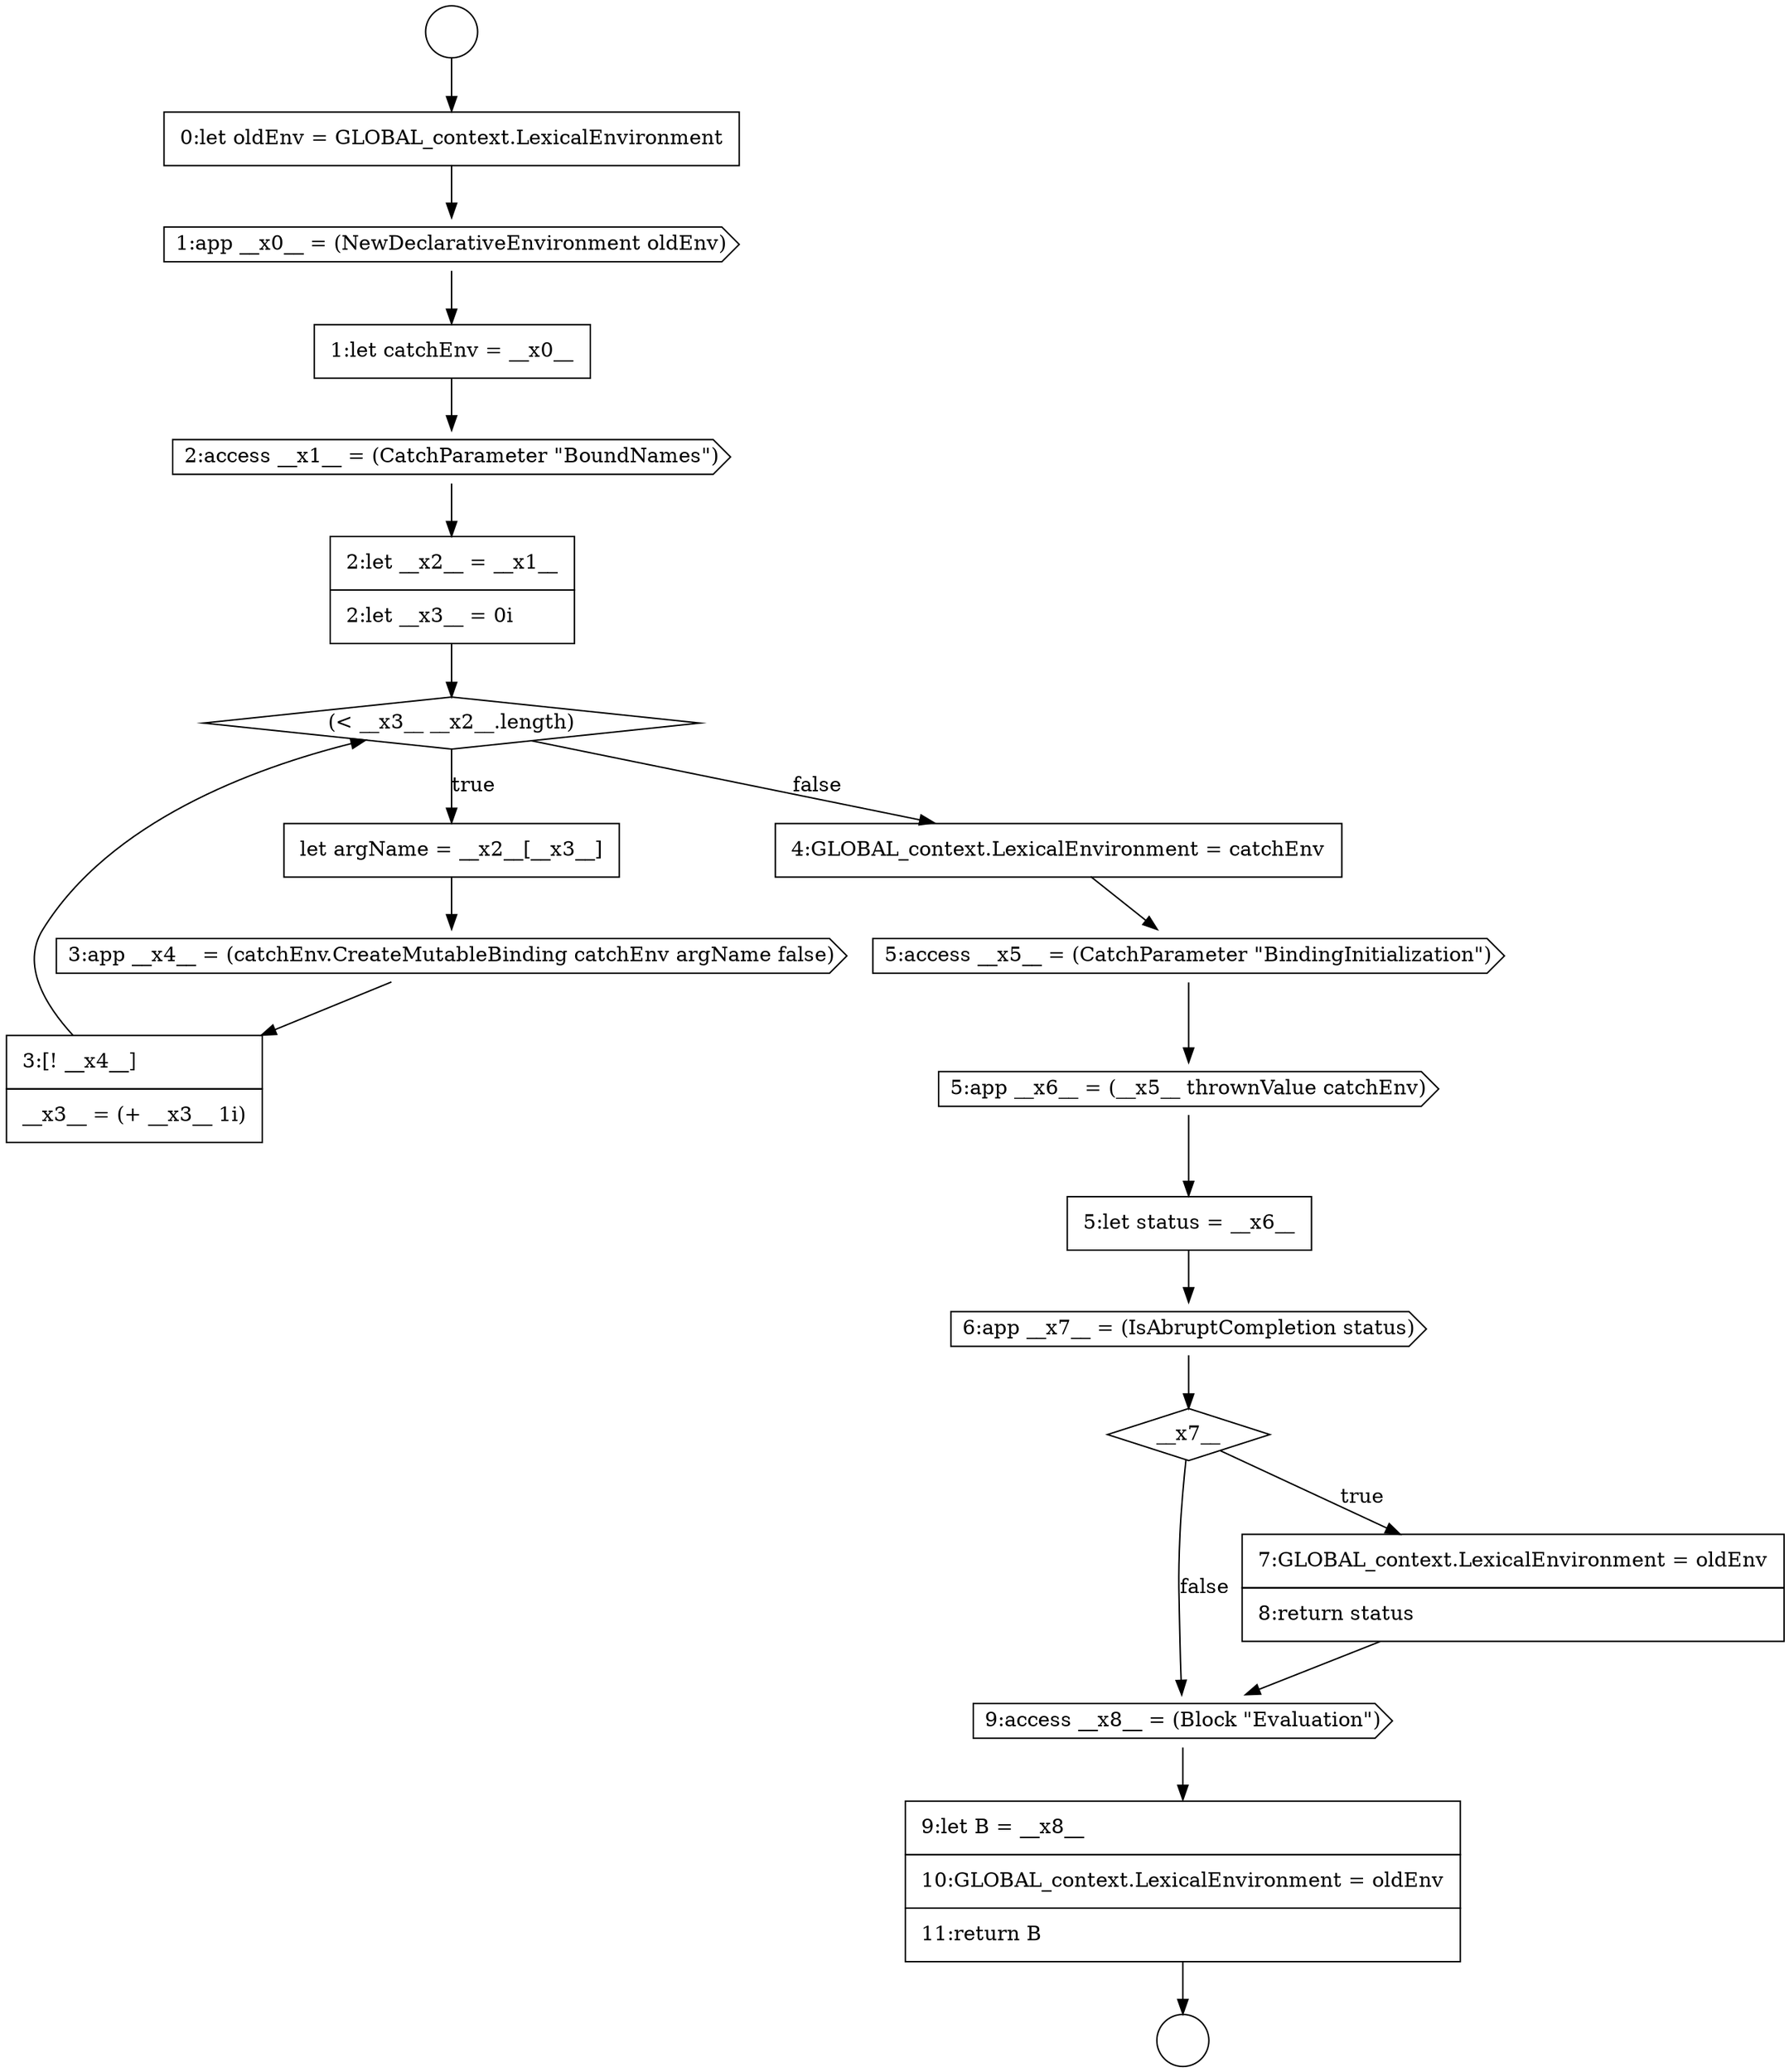 digraph {
  node8843 [shape=none, margin=0, label=<<font color="black">
    <table border="0" cellborder="1" cellspacing="0" cellpadding="10">
      <tr><td align="left">0:let oldEnv = GLOBAL_context.LexicalEnvironment</td></tr>
    </table>
  </font>> color="black" fillcolor="white" style=filled]
  node8855 [shape=none, margin=0, label=<<font color="black">
    <table border="0" cellborder="1" cellspacing="0" cellpadding="10">
      <tr><td align="left">5:let status = __x6__</td></tr>
    </table>
  </font>> color="black" fillcolor="white" style=filled]
  node8849 [shape=none, margin=0, label=<<font color="black">
    <table border="0" cellborder="1" cellspacing="0" cellpadding="10">
      <tr><td align="left">let argName = __x2__[__x3__]</td></tr>
    </table>
  </font>> color="black" fillcolor="white" style=filled]
  node8860 [shape=none, margin=0, label=<<font color="black">
    <table border="0" cellborder="1" cellspacing="0" cellpadding="10">
      <tr><td align="left">9:let B = __x8__</td></tr>
      <tr><td align="left">10:GLOBAL_context.LexicalEnvironment = oldEnv</td></tr>
      <tr><td align="left">11:return B</td></tr>
    </table>
  </font>> color="black" fillcolor="white" style=filled]
  node8842 [shape=circle label=" " color="black" fillcolor="white" style=filled]
  node8856 [shape=cds, label=<<font color="black">6:app __x7__ = (IsAbruptCompletion status)</font>> color="black" fillcolor="white" style=filled]
  node8846 [shape=cds, label=<<font color="black">2:access __x1__ = (CatchParameter &quot;BoundNames&quot;)</font>> color="black" fillcolor="white" style=filled]
  node8859 [shape=cds, label=<<font color="black">9:access __x8__ = (Block &quot;Evaluation&quot;)</font>> color="black" fillcolor="white" style=filled]
  node8841 [shape=circle label=" " color="black" fillcolor="white" style=filled]
  node8853 [shape=cds, label=<<font color="black">5:access __x5__ = (CatchParameter &quot;BindingInitialization&quot;)</font>> color="black" fillcolor="white" style=filled]
  node8850 [shape=cds, label=<<font color="black">3:app __x4__ = (catchEnv.CreateMutableBinding catchEnv argName false)</font>> color="black" fillcolor="white" style=filled]
  node8844 [shape=cds, label=<<font color="black">1:app __x0__ = (NewDeclarativeEnvironment oldEnv)</font>> color="black" fillcolor="white" style=filled]
  node8854 [shape=cds, label=<<font color="black">5:app __x6__ = (__x5__ thrownValue catchEnv)</font>> color="black" fillcolor="white" style=filled]
  node8857 [shape=diamond, label=<<font color="black">__x7__</font>> color="black" fillcolor="white" style=filled]
  node8851 [shape=none, margin=0, label=<<font color="black">
    <table border="0" cellborder="1" cellspacing="0" cellpadding="10">
      <tr><td align="left">3:[! __x4__]</td></tr>
      <tr><td align="left">__x3__ = (+ __x3__ 1i)</td></tr>
    </table>
  </font>> color="black" fillcolor="white" style=filled]
  node8848 [shape=diamond, label=<<font color="black">(&lt; __x3__ __x2__.length)</font>> color="black" fillcolor="white" style=filled]
  node8852 [shape=none, margin=0, label=<<font color="black">
    <table border="0" cellborder="1" cellspacing="0" cellpadding="10">
      <tr><td align="left">4:GLOBAL_context.LexicalEnvironment = catchEnv</td></tr>
    </table>
  </font>> color="black" fillcolor="white" style=filled]
  node8847 [shape=none, margin=0, label=<<font color="black">
    <table border="0" cellborder="1" cellspacing="0" cellpadding="10">
      <tr><td align="left">2:let __x2__ = __x1__</td></tr>
      <tr><td align="left">2:let __x3__ = 0i</td></tr>
    </table>
  </font>> color="black" fillcolor="white" style=filled]
  node8858 [shape=none, margin=0, label=<<font color="black">
    <table border="0" cellborder="1" cellspacing="0" cellpadding="10">
      <tr><td align="left">7:GLOBAL_context.LexicalEnvironment = oldEnv</td></tr>
      <tr><td align="left">8:return status</td></tr>
    </table>
  </font>> color="black" fillcolor="white" style=filled]
  node8845 [shape=none, margin=0, label=<<font color="black">
    <table border="0" cellborder="1" cellspacing="0" cellpadding="10">
      <tr><td align="left">1:let catchEnv = __x0__</td></tr>
    </table>
  </font>> color="black" fillcolor="white" style=filled]
  node8854 -> node8855 [ color="black"]
  node8846 -> node8847 [ color="black"]
  node8860 -> node8842 [ color="black"]
  node8852 -> node8853 [ color="black"]
  node8845 -> node8846 [ color="black"]
  node8856 -> node8857 [ color="black"]
  node8848 -> node8849 [label=<<font color="black">true</font>> color="black"]
  node8848 -> node8852 [label=<<font color="black">false</font>> color="black"]
  node8851 -> node8848 [ color="black"]
  node8847 -> node8848 [ color="black"]
  node8853 -> node8854 [ color="black"]
  node8855 -> node8856 [ color="black"]
  node8849 -> node8850 [ color="black"]
  node8841 -> node8843 [ color="black"]
  node8844 -> node8845 [ color="black"]
  node8858 -> node8859 [ color="black"]
  node8843 -> node8844 [ color="black"]
  node8859 -> node8860 [ color="black"]
  node8857 -> node8858 [label=<<font color="black">true</font>> color="black"]
  node8857 -> node8859 [label=<<font color="black">false</font>> color="black"]
  node8850 -> node8851 [ color="black"]
}
